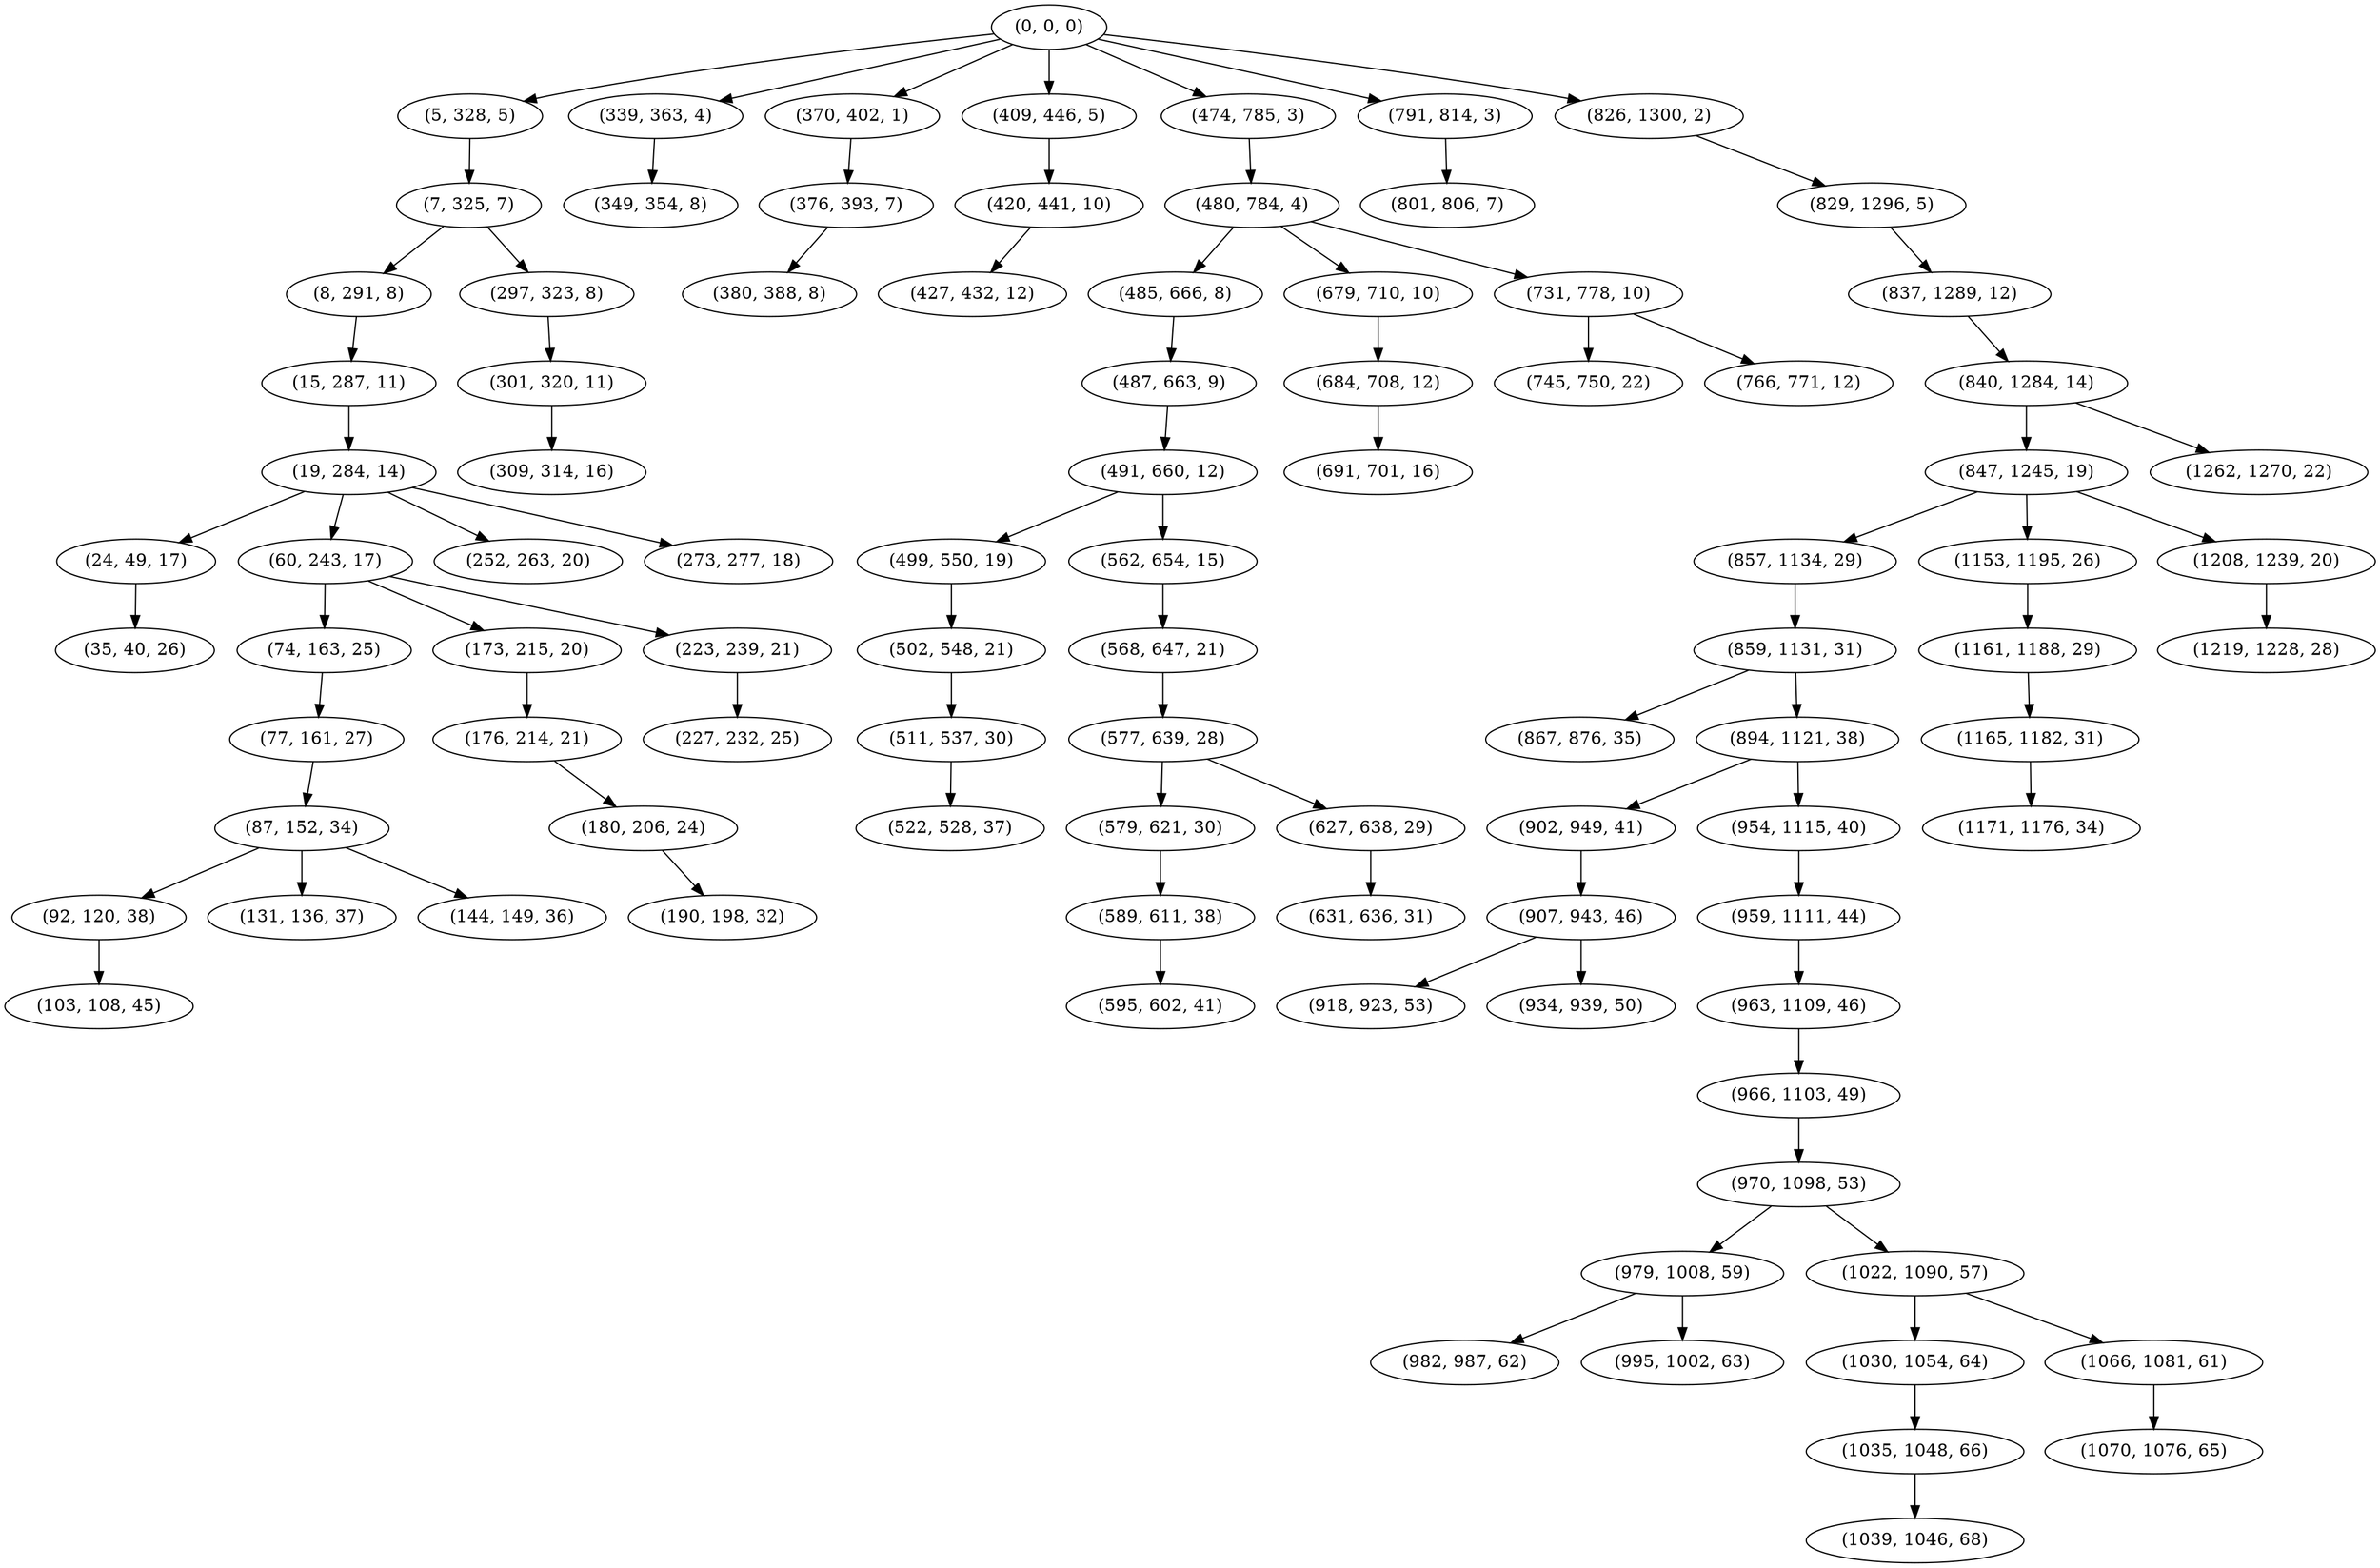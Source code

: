 digraph tree {
    "(0, 0, 0)";
    "(5, 328, 5)";
    "(7, 325, 7)";
    "(8, 291, 8)";
    "(15, 287, 11)";
    "(19, 284, 14)";
    "(24, 49, 17)";
    "(35, 40, 26)";
    "(60, 243, 17)";
    "(74, 163, 25)";
    "(77, 161, 27)";
    "(87, 152, 34)";
    "(92, 120, 38)";
    "(103, 108, 45)";
    "(131, 136, 37)";
    "(144, 149, 36)";
    "(173, 215, 20)";
    "(176, 214, 21)";
    "(180, 206, 24)";
    "(190, 198, 32)";
    "(223, 239, 21)";
    "(227, 232, 25)";
    "(252, 263, 20)";
    "(273, 277, 18)";
    "(297, 323, 8)";
    "(301, 320, 11)";
    "(309, 314, 16)";
    "(339, 363, 4)";
    "(349, 354, 8)";
    "(370, 402, 1)";
    "(376, 393, 7)";
    "(380, 388, 8)";
    "(409, 446, 5)";
    "(420, 441, 10)";
    "(427, 432, 12)";
    "(474, 785, 3)";
    "(480, 784, 4)";
    "(485, 666, 8)";
    "(487, 663, 9)";
    "(491, 660, 12)";
    "(499, 550, 19)";
    "(502, 548, 21)";
    "(511, 537, 30)";
    "(522, 528, 37)";
    "(562, 654, 15)";
    "(568, 647, 21)";
    "(577, 639, 28)";
    "(579, 621, 30)";
    "(589, 611, 38)";
    "(595, 602, 41)";
    "(627, 638, 29)";
    "(631, 636, 31)";
    "(679, 710, 10)";
    "(684, 708, 12)";
    "(691, 701, 16)";
    "(731, 778, 10)";
    "(745, 750, 22)";
    "(766, 771, 12)";
    "(791, 814, 3)";
    "(801, 806, 7)";
    "(826, 1300, 2)";
    "(829, 1296, 5)";
    "(837, 1289, 12)";
    "(840, 1284, 14)";
    "(847, 1245, 19)";
    "(857, 1134, 29)";
    "(859, 1131, 31)";
    "(867, 876, 35)";
    "(894, 1121, 38)";
    "(902, 949, 41)";
    "(907, 943, 46)";
    "(918, 923, 53)";
    "(934, 939, 50)";
    "(954, 1115, 40)";
    "(959, 1111, 44)";
    "(963, 1109, 46)";
    "(966, 1103, 49)";
    "(970, 1098, 53)";
    "(979, 1008, 59)";
    "(982, 987, 62)";
    "(995, 1002, 63)";
    "(1022, 1090, 57)";
    "(1030, 1054, 64)";
    "(1035, 1048, 66)";
    "(1039, 1046, 68)";
    "(1066, 1081, 61)";
    "(1070, 1076, 65)";
    "(1153, 1195, 26)";
    "(1161, 1188, 29)";
    "(1165, 1182, 31)";
    "(1171, 1176, 34)";
    "(1208, 1239, 20)";
    "(1219, 1228, 28)";
    "(1262, 1270, 22)";
    "(0, 0, 0)" -> "(5, 328, 5)";
    "(0, 0, 0)" -> "(339, 363, 4)";
    "(0, 0, 0)" -> "(370, 402, 1)";
    "(0, 0, 0)" -> "(409, 446, 5)";
    "(0, 0, 0)" -> "(474, 785, 3)";
    "(0, 0, 0)" -> "(791, 814, 3)";
    "(0, 0, 0)" -> "(826, 1300, 2)";
    "(5, 328, 5)" -> "(7, 325, 7)";
    "(7, 325, 7)" -> "(8, 291, 8)";
    "(7, 325, 7)" -> "(297, 323, 8)";
    "(8, 291, 8)" -> "(15, 287, 11)";
    "(15, 287, 11)" -> "(19, 284, 14)";
    "(19, 284, 14)" -> "(24, 49, 17)";
    "(19, 284, 14)" -> "(60, 243, 17)";
    "(19, 284, 14)" -> "(252, 263, 20)";
    "(19, 284, 14)" -> "(273, 277, 18)";
    "(24, 49, 17)" -> "(35, 40, 26)";
    "(60, 243, 17)" -> "(74, 163, 25)";
    "(60, 243, 17)" -> "(173, 215, 20)";
    "(60, 243, 17)" -> "(223, 239, 21)";
    "(74, 163, 25)" -> "(77, 161, 27)";
    "(77, 161, 27)" -> "(87, 152, 34)";
    "(87, 152, 34)" -> "(92, 120, 38)";
    "(87, 152, 34)" -> "(131, 136, 37)";
    "(87, 152, 34)" -> "(144, 149, 36)";
    "(92, 120, 38)" -> "(103, 108, 45)";
    "(173, 215, 20)" -> "(176, 214, 21)";
    "(176, 214, 21)" -> "(180, 206, 24)";
    "(180, 206, 24)" -> "(190, 198, 32)";
    "(223, 239, 21)" -> "(227, 232, 25)";
    "(297, 323, 8)" -> "(301, 320, 11)";
    "(301, 320, 11)" -> "(309, 314, 16)";
    "(339, 363, 4)" -> "(349, 354, 8)";
    "(370, 402, 1)" -> "(376, 393, 7)";
    "(376, 393, 7)" -> "(380, 388, 8)";
    "(409, 446, 5)" -> "(420, 441, 10)";
    "(420, 441, 10)" -> "(427, 432, 12)";
    "(474, 785, 3)" -> "(480, 784, 4)";
    "(480, 784, 4)" -> "(485, 666, 8)";
    "(480, 784, 4)" -> "(679, 710, 10)";
    "(480, 784, 4)" -> "(731, 778, 10)";
    "(485, 666, 8)" -> "(487, 663, 9)";
    "(487, 663, 9)" -> "(491, 660, 12)";
    "(491, 660, 12)" -> "(499, 550, 19)";
    "(491, 660, 12)" -> "(562, 654, 15)";
    "(499, 550, 19)" -> "(502, 548, 21)";
    "(502, 548, 21)" -> "(511, 537, 30)";
    "(511, 537, 30)" -> "(522, 528, 37)";
    "(562, 654, 15)" -> "(568, 647, 21)";
    "(568, 647, 21)" -> "(577, 639, 28)";
    "(577, 639, 28)" -> "(579, 621, 30)";
    "(577, 639, 28)" -> "(627, 638, 29)";
    "(579, 621, 30)" -> "(589, 611, 38)";
    "(589, 611, 38)" -> "(595, 602, 41)";
    "(627, 638, 29)" -> "(631, 636, 31)";
    "(679, 710, 10)" -> "(684, 708, 12)";
    "(684, 708, 12)" -> "(691, 701, 16)";
    "(731, 778, 10)" -> "(745, 750, 22)";
    "(731, 778, 10)" -> "(766, 771, 12)";
    "(791, 814, 3)" -> "(801, 806, 7)";
    "(826, 1300, 2)" -> "(829, 1296, 5)";
    "(829, 1296, 5)" -> "(837, 1289, 12)";
    "(837, 1289, 12)" -> "(840, 1284, 14)";
    "(840, 1284, 14)" -> "(847, 1245, 19)";
    "(840, 1284, 14)" -> "(1262, 1270, 22)";
    "(847, 1245, 19)" -> "(857, 1134, 29)";
    "(847, 1245, 19)" -> "(1153, 1195, 26)";
    "(847, 1245, 19)" -> "(1208, 1239, 20)";
    "(857, 1134, 29)" -> "(859, 1131, 31)";
    "(859, 1131, 31)" -> "(867, 876, 35)";
    "(859, 1131, 31)" -> "(894, 1121, 38)";
    "(894, 1121, 38)" -> "(902, 949, 41)";
    "(894, 1121, 38)" -> "(954, 1115, 40)";
    "(902, 949, 41)" -> "(907, 943, 46)";
    "(907, 943, 46)" -> "(918, 923, 53)";
    "(907, 943, 46)" -> "(934, 939, 50)";
    "(954, 1115, 40)" -> "(959, 1111, 44)";
    "(959, 1111, 44)" -> "(963, 1109, 46)";
    "(963, 1109, 46)" -> "(966, 1103, 49)";
    "(966, 1103, 49)" -> "(970, 1098, 53)";
    "(970, 1098, 53)" -> "(979, 1008, 59)";
    "(970, 1098, 53)" -> "(1022, 1090, 57)";
    "(979, 1008, 59)" -> "(982, 987, 62)";
    "(979, 1008, 59)" -> "(995, 1002, 63)";
    "(1022, 1090, 57)" -> "(1030, 1054, 64)";
    "(1022, 1090, 57)" -> "(1066, 1081, 61)";
    "(1030, 1054, 64)" -> "(1035, 1048, 66)";
    "(1035, 1048, 66)" -> "(1039, 1046, 68)";
    "(1066, 1081, 61)" -> "(1070, 1076, 65)";
    "(1153, 1195, 26)" -> "(1161, 1188, 29)";
    "(1161, 1188, 29)" -> "(1165, 1182, 31)";
    "(1165, 1182, 31)" -> "(1171, 1176, 34)";
    "(1208, 1239, 20)" -> "(1219, 1228, 28)";
}
